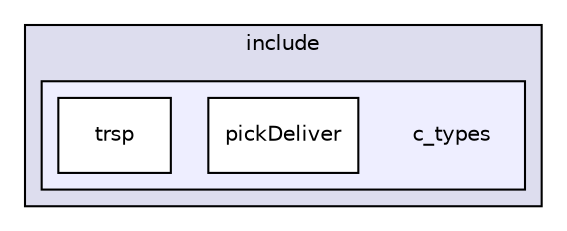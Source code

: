 digraph "/home/vicky/pgrouting/pgrouting/pgrouting/include/c_types" {
  compound=true
  node [ fontsize="10", fontname="Helvetica"];
  edge [ labelfontsize="10", labelfontname="Helvetica"];
  subgraph clusterdir_d44c64559bbebec7f509842c48db8b23 {
    graph [ bgcolor="#ddddee", pencolor="black", label="include" fontname="Helvetica", fontsize="10", URL="dir_d44c64559bbebec7f509842c48db8b23.html"]
  subgraph clusterdir_d5995d5871f728649bd47ea0d6428e03 {
    graph [ bgcolor="#eeeeff", pencolor="black", label="" URL="dir_d5995d5871f728649bd47ea0d6428e03.html"];
    dir_d5995d5871f728649bd47ea0d6428e03 [shape=plaintext label="c_types"];
    dir_be21e1794458515d32b002eb585b0ffd [shape=box label="pickDeliver" color="black" fillcolor="white" style="filled" URL="dir_be21e1794458515d32b002eb585b0ffd.html"];
    dir_86211cae12d563da63a5f5d2ed614c21 [shape=box label="trsp" color="black" fillcolor="white" style="filled" URL="dir_86211cae12d563da63a5f5d2ed614c21.html"];
  }
  }
}
